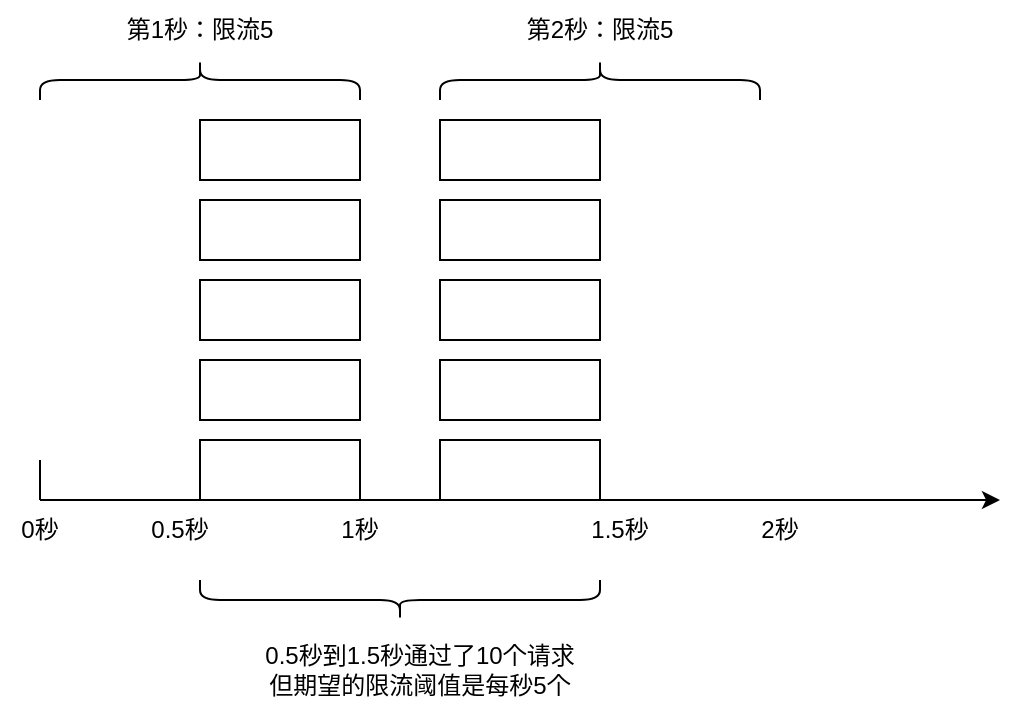 <mxfile version="20.0.1" type="github"><diagram id="yb5P5j2twQOmRcO3YKk9" name="Page-1"><mxGraphModel dx="961" dy="613" grid="1" gridSize="10" guides="1" tooltips="1" connect="1" arrows="1" fold="1" page="1" pageScale="1" pageWidth="3300" pageHeight="4681" math="0" shadow="0"><root><mxCell id="0"/><mxCell id="1" parent="0"/><mxCell id="GZzLJLFnm6zwrlbkBWti-2" value="" style="endArrow=classic;html=1;rounded=0;" edge="1" parent="1"><mxGeometry width="50" height="50" relative="1" as="geometry"><mxPoint x="320" y="320" as="sourcePoint"/><mxPoint x="800" y="320" as="targetPoint"/></mxGeometry></mxCell><mxCell id="GZzLJLFnm6zwrlbkBWti-3" value="" style="rounded=0;whiteSpace=wrap;html=1;" vertex="1" parent="1"><mxGeometry x="400" y="290" width="80" height="30" as="geometry"/></mxCell><mxCell id="GZzLJLFnm6zwrlbkBWti-4" value="" style="rounded=0;whiteSpace=wrap;html=1;" vertex="1" parent="1"><mxGeometry x="400" y="250" width="80" height="30" as="geometry"/></mxCell><mxCell id="GZzLJLFnm6zwrlbkBWti-5" value="" style="rounded=0;whiteSpace=wrap;html=1;" vertex="1" parent="1"><mxGeometry x="400" y="210" width="80" height="30" as="geometry"/></mxCell><mxCell id="GZzLJLFnm6zwrlbkBWti-6" value="" style="rounded=0;whiteSpace=wrap;html=1;" vertex="1" parent="1"><mxGeometry x="400" y="170" width="80" height="30" as="geometry"/></mxCell><mxCell id="GZzLJLFnm6zwrlbkBWti-7" value="" style="rounded=0;whiteSpace=wrap;html=1;" vertex="1" parent="1"><mxGeometry x="400" y="130" width="80" height="30" as="geometry"/></mxCell><mxCell id="GZzLJLFnm6zwrlbkBWti-8" value="" style="endArrow=none;html=1;rounded=0;" edge="1" parent="1"><mxGeometry width="50" height="50" relative="1" as="geometry"><mxPoint x="320" y="300" as="sourcePoint"/><mxPoint x="320" y="320" as="targetPoint"/></mxGeometry></mxCell><mxCell id="GZzLJLFnm6zwrlbkBWti-9" value="0秒" style="text;html=1;strokeColor=none;fillColor=none;align=center;verticalAlign=middle;whiteSpace=wrap;rounded=0;" vertex="1" parent="1"><mxGeometry x="300" y="320" width="40" height="30" as="geometry"/></mxCell><mxCell id="GZzLJLFnm6zwrlbkBWti-10" value="0.5秒" style="text;html=1;strokeColor=none;fillColor=none;align=center;verticalAlign=middle;whiteSpace=wrap;rounded=0;" vertex="1" parent="1"><mxGeometry x="370" y="320" width="40" height="30" as="geometry"/></mxCell><mxCell id="GZzLJLFnm6zwrlbkBWti-11" value="1秒" style="text;html=1;strokeColor=none;fillColor=none;align=center;verticalAlign=middle;whiteSpace=wrap;rounded=0;" vertex="1" parent="1"><mxGeometry x="460" y="320" width="40" height="30" as="geometry"/></mxCell><mxCell id="GZzLJLFnm6zwrlbkBWti-12" value="1.5秒" style="text;html=1;strokeColor=none;fillColor=none;align=center;verticalAlign=middle;whiteSpace=wrap;rounded=0;" vertex="1" parent="1"><mxGeometry x="590" y="320" width="40" height="30" as="geometry"/></mxCell><mxCell id="GZzLJLFnm6zwrlbkBWti-13" value="2秒" style="text;html=1;strokeColor=none;fillColor=none;align=center;verticalAlign=middle;whiteSpace=wrap;rounded=0;" vertex="1" parent="1"><mxGeometry x="670" y="320" width="40" height="30" as="geometry"/></mxCell><mxCell id="GZzLJLFnm6zwrlbkBWti-14" value="" style="rounded=0;whiteSpace=wrap;html=1;" vertex="1" parent="1"><mxGeometry x="520" y="290" width="80" height="30" as="geometry"/></mxCell><mxCell id="GZzLJLFnm6zwrlbkBWti-15" value="" style="rounded=0;whiteSpace=wrap;html=1;" vertex="1" parent="1"><mxGeometry x="520" y="250" width="80" height="30" as="geometry"/></mxCell><mxCell id="GZzLJLFnm6zwrlbkBWti-16" value="" style="rounded=0;whiteSpace=wrap;html=1;" vertex="1" parent="1"><mxGeometry x="520" y="210" width="80" height="30" as="geometry"/></mxCell><mxCell id="GZzLJLFnm6zwrlbkBWti-17" value="" style="rounded=0;whiteSpace=wrap;html=1;" vertex="1" parent="1"><mxGeometry x="520" y="170" width="80" height="30" as="geometry"/></mxCell><mxCell id="GZzLJLFnm6zwrlbkBWti-18" value="" style="rounded=0;whiteSpace=wrap;html=1;" vertex="1" parent="1"><mxGeometry x="520" y="130" width="80" height="30" as="geometry"/></mxCell><mxCell id="GZzLJLFnm6zwrlbkBWti-19" value="" style="shape=curlyBracket;whiteSpace=wrap;html=1;rounded=1;rotation=-90;" vertex="1" parent="1"><mxGeometry x="490" y="270" width="20" height="200" as="geometry"/></mxCell><mxCell id="GZzLJLFnm6zwrlbkBWti-20" value="0.5秒到1.5秒通过了10个请求&lt;br&gt;但期望的限流阈值是每秒5个" style="text;html=1;strokeColor=none;fillColor=none;align=center;verticalAlign=middle;whiteSpace=wrap;rounded=0;" vertex="1" parent="1"><mxGeometry x="410" y="390" width="200" height="30" as="geometry"/></mxCell><mxCell id="GZzLJLFnm6zwrlbkBWti-21" value="" style="shape=curlyBracket;whiteSpace=wrap;html=1;rounded=1;rotation=90;" vertex="1" parent="1"><mxGeometry x="390" y="30" width="20" height="160" as="geometry"/></mxCell><mxCell id="GZzLJLFnm6zwrlbkBWti-22" value="第1秒：限流5" style="text;html=1;strokeColor=none;fillColor=none;align=center;verticalAlign=middle;whiteSpace=wrap;rounded=0;" vertex="1" parent="1"><mxGeometry x="360" y="70" width="80" height="30" as="geometry"/></mxCell><mxCell id="GZzLJLFnm6zwrlbkBWti-23" value="" style="shape=curlyBracket;whiteSpace=wrap;html=1;rounded=1;rotation=90;" vertex="1" parent="1"><mxGeometry x="590" y="30" width="20" height="160" as="geometry"/></mxCell><mxCell id="GZzLJLFnm6zwrlbkBWti-24" value="第2秒：限流5" style="text;html=1;strokeColor=none;fillColor=none;align=center;verticalAlign=middle;whiteSpace=wrap;rounded=0;" vertex="1" parent="1"><mxGeometry x="560" y="70" width="80" height="30" as="geometry"/></mxCell></root></mxGraphModel></diagram></mxfile>
